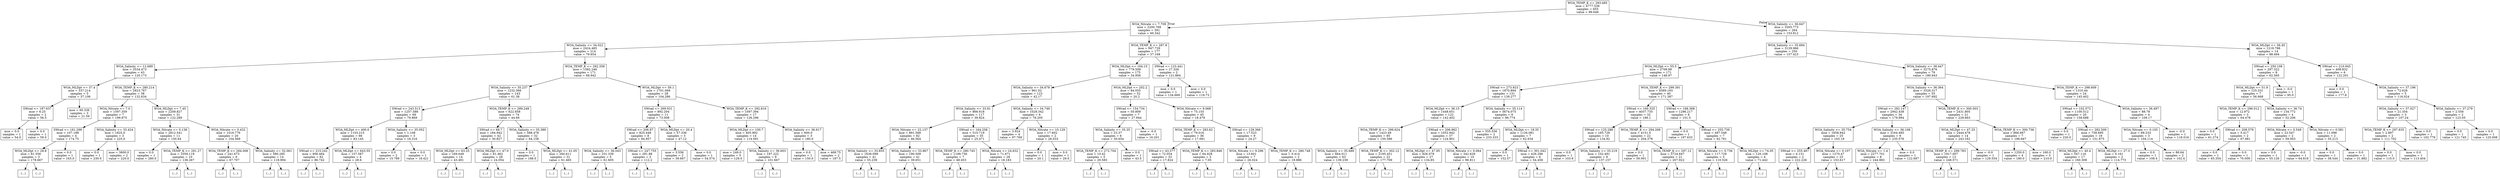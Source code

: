 digraph Tree {
node [shape=box] ;
0 [label="WOA_TEMP_K <= 293.485\nmse = 4777.536\nsamples = 655\nvalue = 99.646"] ;
1 [label="WOA_Nitrate <= 7.709\nmse = 2200.769\nsamples = 391\nvalue = 60.342"] ;
0 -> 1 [labeldistance=2.5, labelangle=45, headlabel="True"] ;
2 [label="WOA_Salinity <= 34.022\nmse = 2424.485\nsamples = 214\nvalue = 79.654"] ;
1 -> 2 ;
3 [label="WOA_Salinity <= 12.689\nmse = 3534.473\nsamples = 43\nvalue = 120.173"] ;
2 -> 3 ;
4 [label="WOA_MLDpt <= 37.4\nmse = 337.214\nsamples = 5\nvalue = 37.106"] ;
3 -> 4 ;
5 [label="SWrad <= 187.637\nmse = 6.25\nsamples = 2\nvalue = 56.5"] ;
4 -> 5 ;
6 [label="mse = 0.0\nsamples = 1\nvalue = 54.0"] ;
5 -> 6 ;
7 [label="mse = 0.0\nsamples = 1\nvalue = 59.0"] ;
5 -> 7 ;
8 [label="mse = 60.336\nsamples = 3\nvalue = 21.59"] ;
4 -> 8 ;
9 [label="WOA_TEMP_K <= 280.214\nmse = 2823.767\nsamples = 38\nvalue = 132.634"] ;
3 -> 9 ;
10 [label="WOA_Nitrate <= 7.0\nmse = 1597.359\nsamples = 7\nvalue = 199.875"] ;
9 -> 10 ;
11 [label="SWrad <= 161.299\nmse = 107.188\nsamples = 4\nvalue = 174.75"] ;
10 -> 11 ;
12 [label="WOA_MLDpt <= 28.8\nmse = 81.556\nsamples = 3\nvalue = 178.667"] ;
11 -> 12 ;
13 [label="(...)"] ;
12 -> 13 ;
14 [label="(...)"] ;
12 -> 14 ;
15 [label="mse = 0.0\nsamples = 1\nvalue = 163.0"] ;
11 -> 15 ;
16 [label="WOA_Salinity <= 33.424\nmse = 1825.0\nsamples = 3\nvalue = 225.0"] ;
10 -> 16 ;
17 [label="mse = 0.0\nsamples = 1\nvalue = 230.0"] ;
16 -> 17 ;
18 [label="mse = 3600.0\nsamples = 2\nvalue = 220.0"] ;
16 -> 18 ;
19 [label="WOA_MLDpt <= 7.45\nmse = 2209.827\nsamples = 31\nvalue = 122.289"] ;
9 -> 19 ;
20 [label="WOA_Nitrate <= 0.138\nmse = 2812.541\nsamples = 11\nvalue = 150.64"] ;
19 -> 20 ;
21 [label="mse = 0.0\nsamples = 1\nvalue = 280.0"] ;
20 -> 21 ;
22 [label="WOA_TEMP_K <= 291.27\nmse = 1059.119\nsamples = 10\nvalue = 136.267"] ;
20 -> 22 ;
23 [label="(...)"] ;
22 -> 23 ;
36 [label="(...)"] ;
22 -> 36 ;
39 [label="WOA_Nitrate <= 0.432\nmse = 1016.776\nsamples = 20\nvalue = 104.569"] ;
19 -> 39 ;
40 [label="WOA_TEMP_K <= 284.006\nmse = 241.673\nsamples = 6\nvalue = 67.707"] ;
39 -> 40 ;
41 [label="(...)"] ;
40 -> 41 ;
44 [label="(...)"] ;
40 -> 44 ;
51 [label="WOA_Salinity <= 32.061\nmse = 580.285\nsamples = 14\nvalue = 118.994"] ;
39 -> 51 ;
52 [label="(...)"] ;
51 -> 52 ;
55 [label="(...)"] ;
51 -> 55 ;
78 [label="WOA_TEMP_K <= 292.358\nmse = 1582.246\nsamples = 171\nvalue = 68.942"] ;
2 -> 78 ;
79 [label="WOA_Salinity <= 35.237\nmse = 1232.366\nsamples = 143\nvalue = 61.38"] ;
78 -> 79 ;
80 [label="SWrad <= 243.513\nmse = 1257.388\nsamples = 69\nvalue = 79.869"] ;
79 -> 80 ;
81 [label="WOA_MLDpt <= 400.0\nmse = 1103.215\nsamples = 66\nvalue = 83.145"] ;
80 -> 81 ;
82 [label="SWrad <= 215.242\nmse = 956.464\nsamples = 62\nvalue = 86.742"] ;
81 -> 82 ;
83 [label="(...)"] ;
82 -> 83 ;
172 [label="(...)"] ;
82 -> 172 ;
177 [label="WOA_MLDpt <= 643.55\nmse = 157.587\nsamples = 4\nvalue = 28.6"] ;
81 -> 177 ;
178 [label="(...)"] ;
177 -> 178 ;
179 [label="(...)"] ;
177 -> 179 ;
180 [label="WOA_Salinity <= 35.052\nmse = 1.108\nsamples = 3\nvalue = 16.316"] ;
80 -> 180 ;
181 [label="mse = 0.0\nsamples = 2\nvalue = 15.789"] ;
180 -> 181 ;
182 [label="mse = 0.0\nsamples = 1\nvalue = 18.421"] ;
180 -> 182 ;
183 [label="WOA_TEMP_K <= 289.248\nmse = 622.658\nsamples = 74\nvalue = 44.69"] ;
79 -> 183 ;
184 [label="SWrad <= 68.7\nmse = 184.942\nsamples = 42\nvalue = 30.827"] ;
183 -> 184 ;
185 [label="WOA_MLDpt <= 63.25\nmse = 169.649\nsamples = 14\nvalue = 43.491"] ;
184 -> 185 ;
186 [label="(...)"] ;
185 -> 186 ;
199 [label="(...)"] ;
185 -> 199 ;
208 [label="WOA_MLDpt <= 47.0\nmse = 61.462\nsamples = 28\nvalue = 24.054"] ;
184 -> 208 ;
209 [label="(...)"] ;
208 -> 209 ;
220 [label="(...)"] ;
208 -> 220 ;
227 [label="WOA_Salinity <= 35.389\nmse = 588.478\nsamples = 32\nvalue = 64.158"] ;
183 -> 227 ;
228 [label="mse = 0.0\nsamples = 1\nvalue = 188.0"] ;
227 -> 228 ;
229 [label="WOA_MLDpt <= 41.05\nmse = 260.611\nsamples = 31\nvalue = 61.465"] ;
227 -> 229 ;
230 [label="(...)"] ;
229 -> 230 ;
241 [label="(...)"] ;
229 -> 241 ;
276 [label="WOA_MLDpt <= 59.1\nmse = 1701.069\nsamples = 28\nvalue = 104.286"] ;
78 -> 276 ;
277 [label="SWrad <= 269.031\nmse = 892.204\nsamples = 11\nvalue = 73.008"] ;
276 -> 277 ;
278 [label="SWrad <= 206.87\nmse = 825.448\nsamples = 8\nvalue = 84.957"] ;
277 -> 278 ;
279 [label="WOA_Salinity <= 36.043\nmse = 101.339\nsamples = 5\nvalue = 61.605"] ;
278 -> 279 ;
280 [label="(...)"] ;
279 -> 280 ;
283 [label="(...)"] ;
279 -> 283 ;
288 [label="SWrad <= 247.755\nmse = 291.88\nsamples = 3\nvalue = 112.2"] ;
278 -> 288 ;
289 [label="(...)"] ;
288 -> 289 ;
292 [label="(...)"] ;
288 -> 292 ;
293 [label="WOA_MLDpt <= 20.4\nmse = 57.336\nsamples = 3\nvalue = 47.12"] ;
277 -> 293 ;
294 [label="mse = 3.556\nsamples = 2\nvalue = 39.667"] ;
293 -> 294 ;
295 [label="mse = 0.0\nsamples = 1\nvalue = 54.574"] ;
293 -> 295 ;
296 [label="WOA_TEMP_K <= 292.816\nmse = 1097.394\nsamples = 17\nvalue = 126.296"] ;
276 -> 296 ;
297 [label="WOA_MLDpt <= 100.7\nmse = 405.992\nsamples = 14\nvalue = 114.091"] ;
296 -> 297 ;
298 [label="mse = 249.0\nsamples = 5\nvalue = 129.0"] ;
297 -> 298 ;
299 [label="WOA_Salinity <= 36.603\nmse = 197.222\nsamples = 9\nvalue = 101.667"] ;
297 -> 299 ;
300 [label="(...)"] ;
299 -> 300 ;
301 [label="(...)"] ;
299 -> 301 ;
310 [label="WOA_Salinity <= 36.617\nmse = 600.0\nsamples = 3\nvalue = 180.0"] ;
296 -> 310 ;
311 [label="mse = 0.0\nsamples = 1\nvalue = 150.0"] ;
310 -> 311 ;
312 [label="mse = 468.75\nsamples = 2\nvalue = 187.5"] ;
310 -> 312 ;
313 [label="WOA_TEMP_K <= 287.9\nmse = 947.729\nsamples = 177\nvalue = 37.168"] ;
1 -> 313 ;
314 [label="WOA_MLDpt <= 164.15\nmse = 779.509\nsamples = 175\nvalue = 34.956"] ;
313 -> 314 ;
315 [label="WOA_Salinity <= 34.678\nmse = 961.02\nsamples = 123\nvalue = 42.17"] ;
314 -> 315 ;
316 [label="WOA_Salinity <= 33.91\nmse = 866.618\nsamples = 117\nvalue = 39.824"] ;
315 -> 316 ;
317 [label="WOA_Nitrate <= 22.137\nmse = 891.568\nsamples = 82\nvalue = 46.564"] ;
316 -> 317 ;
318 [label="WOA_Salinity <= 33.855\nmse = 1636.099\nsamples = 41\nvalue = 55.239"] ;
317 -> 318 ;
319 [label="(...)"] ;
318 -> 319 ;
354 [label="(...)"] ;
318 -> 354 ;
357 [label="WOA_Salinity <= 33.867\nmse = 190.509\nsamples = 41\nvalue = 39.651"] ;
317 -> 357 ;
358 [label="(...)"] ;
357 -> 358 ;
411 [label="(...)"] ;
357 -> 411 ;
420 [label="SWrad <= 164.258\nmse = 510.719\nsamples = 35\nvalue = 25.471"] ;
316 -> 420 ;
421 [label="WOA_TEMP_K <= 280.745\nmse = 1199.736\nsamples = 7\nvalue = 48.453"] ;
420 -> 421 ;
422 [label="(...)"] ;
421 -> 422 ;
433 [label="(...)"] ;
421 -> 433 ;
434 [label="WOA_Nitrate <= 24.632\nmse = 71.671\nsamples = 28\nvalue = 18.183"] ;
420 -> 434 ;
435 [label="(...)"] ;
434 -> 435 ;
484 [label="(...)"] ;
434 -> 484 ;
485 [label="WOA_Salinity <= 34.749\nmse = 1028.342\nsamples = 6\nvalue = 78.205"] ;
315 -> 485 ;
486 [label="mse = 3.924\nsamples = 4\nvalue = 97.769"] ;
485 -> 486 ;
487 [label="WOA_Nitrate <= 10.129\nmse = 17.602\nsamples = 2\nvalue = 26.033"] ;
485 -> 487 ;
488 [label="mse = 0.0\nsamples = 1\nvalue = 20.1"] ;
487 -> 488 ;
489 [label="mse = 0.0\nsamples = 1\nvalue = 29.0"] ;
487 -> 489 ;
490 [label="WOA_MLDpt <= 202.2\nmse = 84.055\nsamples = 52\nvalue = 20.2"] ;
314 -> 490 ;
491 [label="SWrad <= 154.734\nmse = 50.809\nsamples = 7\nvalue = 27.944"] ;
490 -> 491 ;
492 [label="WOA_Salinity <= 35.35\nmse = 23.37\nsamples = 6\nvalue = 30.654"] ;
491 -> 492 ;
493 [label="WOA_TEMP_K <= 272.704\nmse = 10.42\nsamples = 5\nvalue = 29.583"] ;
492 -> 493 ;
494 [label="(...)"] ;
493 -> 494 ;
495 [label="(...)"] ;
493 -> 495 ;
502 [label="mse = 0.0\nsamples = 1\nvalue = 43.5"] ;
492 -> 502 ;
503 [label="mse = -0.0\nsamples = 1\nvalue = 16.201"] ;
491 -> 503 ;
504 [label="WOA_Nitrate <= 9.068\nmse = 75.155\nsamples = 45\nvalue = 18.479"] ;
490 -> 504 ;
505 [label="WOA_TEMP_K <= 283.62\nmse = 79.016\nsamples = 36\nvalue = 17.081"] ;
504 -> 505 ;
506 [label="SWrad <= 43.377\nmse = 72.054\nsamples = 33\nvalue = 17.824"] ;
505 -> 506 ;
507 [label="(...)"] ;
506 -> 507 ;
520 [label="(...)"] ;
506 -> 520 ;
521 [label="WOA_TEMP_K <= 283.846\nmse = 64.928\nsamples = 3\nvalue = 7.05"] ;
505 -> 521 ;
522 [label="(...)"] ;
521 -> 522 ;
525 [label="(...)"] ;
521 -> 525 ;
526 [label="SWrad <= 129.366\nmse = 17.523\nsamples = 9\nvalue = 24.27"] ;
504 -> 526 ;
527 [label="WOA_Nitrate <= 9.296\nmse = 13.601\nsamples = 7\nvalue = 26.024"] ;
526 -> 527 ;
528 [label="(...)"] ;
527 -> 528 ;
529 [label="(...)"] ;
527 -> 529 ;
538 [label="WOA_TEMP_K <= 280.748\nmse = 0.414\nsamples = 2\nvalue = 19.886"] ;
526 -> 538 ;
539 [label="(...)"] ;
538 -> 539 ;
540 [label="(...)"] ;
538 -> 540 ;
541 [label="SWrad <= 123.441\nmse = 27.326\nsamples = 2\nvalue = 121.864"] ;
313 -> 541 ;
542 [label="mse = 0.0\nsamples = 1\nvalue = 134.669"] ;
541 -> 542 ;
543 [label="mse = 0.0\nsamples = 1\nvalue = 119.73"] ;
541 -> 543 ;
544 [label="WOA_Salinity <= 36.647\nmse = 3265.773\nsamples = 264\nvalue = 153.812"] ;
0 -> 544 [labeldistance=2.5, labelangle=-45, headlabel="False"] ;
545 [label="WOA_Salinity <= 35.694\nmse = 3129.966\nsamples = 250\nvalue = 157.423"] ;
544 -> 545 ;
546 [label="WOA_MLDpt <= 55.5\nmse = 2709.99\nsamples = 171\nvalue = 146.97"] ;
545 -> 546 ;
547 [label="SWrad <= 273.923\nmse = 1870.894\nsamples = 131\nvalue = 139.277"] ;
546 -> 547 ;
548 [label="WOA_MLDpt <= 36.15\nmse = 1448.651\nsamples = 122\nvalue = 142.402"] ;
547 -> 548 ;
549 [label="WOA_TEMP_K <= 299.624\nmse = 1423.49\nsamples = 85\nvalue = 150.586"] ;
548 -> 549 ;
550 [label="WOA_Salinity <= 35.689\nmse = 664.011\nsamples = 63\nvalue = 139.239"] ;
549 -> 550 ;
551 [label="(...)"] ;
550 -> 551 ;
648 [label="(...)"] ;
550 -> 648 ;
649 [label="WOA_TEMP_K <= 302.12\nmse = 2195.451\nsamples = 22\nvalue = 177.709"] ;
549 -> 649 ;
650 [label="(...)"] ;
649 -> 650 ;
685 [label="(...)"] ;
649 -> 685 ;
690 [label="SWrad <= 206.962\nmse = 1052.942\nsamples = 37\nvalue = 124.901"] ;
548 -> 690 ;
691 [label="WOA_MLDpt <= 47.95\nmse = 926.079\nsamples = 27\nvalue = 134.85"] ;
690 -> 691 ;
692 [label="(...)"] ;
691 -> 692 ;
713 [label="(...)"] ;
691 -> 713 ;
728 [label="WOA_Nitrate <= 0.064\nmse = 342.629\nsamples = 10\nvalue = 96.811"] ;
690 -> 728 ;
729 [label="(...)"] ;
728 -> 729 ;
738 [label="(...)"] ;
728 -> 738 ;
747 [label="WOA_Salinity <= 35.114\nmse = 5674.075\nsamples = 9\nvalue = 96.774"] ;
547 -> 747 ;
748 [label="mse = 555.556\nsamples = 2\nvalue = 233.333"] ;
747 -> 748 ;
749 [label="WOA_MLDpt <= 18.35\nmse = 1126.081\nsamples = 7\nvalue = 62.634"] ;
747 -> 749 ;
750 [label="mse = 0.0\nsamples = 1\nvalue = 152.57"] ;
749 -> 750 ;
751 [label="SWrad <= 301.042\nmse = 426.296\nsamples = 6\nvalue = 54.458"] ;
749 -> 751 ;
752 [label="(...)"] ;
751 -> 752 ;
759 [label="(...)"] ;
751 -> 759 ;
762 [label="WOA_TEMP_K <= 299.391\nmse = 4589.193\nsamples = 40\nvalue = 171.387"] ;
546 -> 762 ;
763 [label="SWrad <= 160.325\nmse = 4037.735\nsamples = 32\nvalue = 186.1"] ;
762 -> 763 ;
764 [label="SWrad <= 125.288\nmse = 165.726\nsamples = 10\nvalue = 134.92"] ;
763 -> 764 ;
765 [label="mse = 0.0\nsamples = 1\nvalue = 103.6"] ;
764 -> 765 ;
766 [label="WOA_Salinity <= 35.219\nmse = 102.491\nsamples = 9\nvalue = 137.157"] ;
764 -> 766 ;
767 [label="(...)"] ;
766 -> 767 ;
774 [label="(...)"] ;
766 -> 774 ;
775 [label="WOA_TEMP_K <= 294.269\nmse = 4151.0\nsamples = 22\nvalue = 204.378"] ;
763 -> 775 ;
776 [label="mse = 0.0\nsamples = 1\nvalue = 59.091"] ;
775 -> 776 ;
777 [label="WOA_TEMP_K <= 297.12\nmse = 3724.847\nsamples = 21\nvalue = 207.922"] ;
775 -> 777 ;
778 [label="(...)"] ;
777 -> 778 ;
783 [label="(...)"] ;
777 -> 783 ;
792 [label="SWrad <= 168.368\nmse = 1296.217\nsamples = 8\nvalue = 101.5"] ;
762 -> 792 ;
793 [label="mse = 0.0\nsamples = 1\nvalue = 197.633"] ;
792 -> 793 ;
794 [label="SWrad <= 255.739\nmse = 497.548\nsamples = 7\nvalue = 92.761"] ;
792 -> 794 ;
795 [label="WOA_Nitrate <= 0.736\nmse = 117.729\nsamples = 3\nvalue = 110.526"] ;
794 -> 795 ;
796 [label="(...)"] ;
795 -> 796 ;
799 [label="(...)"] ;
795 -> 799 ;
800 [label="WOA_MLDpt <= 74.05\nmse = 120.108\nsamples = 4\nvalue = 71.442"] ;
794 -> 800 ;
801 [label="(...)"] ;
800 -> 801 ;
802 [label="(...)"] ;
800 -> 802 ;
805 [label="WOA_Salinity <= 36.447\nmse = 3275.876\nsamples = 79\nvalue = 180.943"] ;
545 -> 805 ;
806 [label="WOA_Salinity <= 36.364\nmse = 3326.317\nsamples = 55\nvalue = 197.692"] ;
805 -> 806 ;
807 [label="SWrad <= 282.147\nmse = 2942.438\nsamples = 34\nvalue = 179.994"] ;
806 -> 807 ;
808 [label="WOA_Salinity <= 35.754\nmse = 1658.942\nsamples = 25\nvalue = 163.19"] ;
807 -> 808 ;
809 [label="SWrad <= 255.467\nmse = 4.131\nsamples = 2\nvalue = 222.226"] ;
808 -> 809 ;
810 [label="(...)"] ;
809 -> 810 ;
811 [label="(...)"] ;
809 -> 811 ;
812 [label="WOA_Nitrate <= 0.107\nmse = 1270.47\nsamples = 23\nvalue = 153.617"] ;
808 -> 812 ;
813 [label="(...)"] ;
812 -> 813 ;
824 [label="(...)"] ;
812 -> 824 ;
837 [label="WOA_Salinity <= 36.108\nmse = 3164.485\nsamples = 9\nvalue = 235.576"] ;
807 -> 837 ;
838 [label="WOA_Nitrate <= 1.4\nmse = 2277.701\nsamples = 8\nvalue = 244.983"] ;
837 -> 838 ;
839 [label="(...)"] ;
838 -> 839 ;
848 [label="(...)"] ;
838 -> 848 ;
851 [label="mse = 0.0\nsamples = 1\nvalue = 122.687"] ;
837 -> 851 ;
852 [label="WOA_TEMP_K <= 300.503\nmse = 2431.805\nsamples = 21\nvalue = 229.663"] ;
806 -> 852 ;
853 [label="WOA_MLDpt <= 47.25\nmse = 2444.478\nsamples = 14\nvalue = 243.162"] ;
852 -> 853 ;
854 [label="WOA_TEMP_K <= 299.783\nmse = 1917.007\nsamples = 13\nvalue = 248.571"] ;
853 -> 854 ;
855 [label="(...)"] ;
854 -> 855 ;
860 [label="(...)"] ;
854 -> 860 ;
865 [label="mse = -0.0\nsamples = 1\nvalue = 129.554"] ;
853 -> 865 ;
866 [label="WOA_TEMP_K <= 300.736\nmse = 866.667\nsamples = 7\nvalue = 196.667"] ;
852 -> 866 ;
867 [label="mse = 1250.0\nsamples = 4\nvalue = 180.0"] ;
866 -> 867 ;
868 [label="mse = 160.0\nsamples = 3\nvalue = 210.0"] ;
866 -> 868 ;
869 [label="WOA_TEMP_K <= 298.609\nmse = 1310.44\nsamples = 24\nvalue = 145.402"] ;
805 -> 869 ;
870 [label="SWrad <= 102.572\nmse = 1100.512\nsamples = 20\nvalue = 158.688"] ;
869 -> 870 ;
871 [label="mse = 0.0\nsamples = 1\nvalue = 220.0"] ;
870 -> 871 ;
872 [label="SWrad <= 282.509\nmse = 758.695\nsamples = 19\nvalue = 151.875"] ;
870 -> 872 ;
873 [label="WOA_MLDpt <= 40.4\nmse = 547.116\nsamples = 17\nvalue = 160.308"] ;
872 -> 873 ;
874 [label="(...)"] ;
873 -> 874 ;
881 [label="(...)"] ;
873 -> 881 ;
892 [label="WOA_MLDpt <= 27.3\nmse = 0.161\nsamples = 2\nvalue = 114.773"] ;
872 -> 892 ;
893 [label="(...)"] ;
892 -> 893 ;
894 [label="(...)"] ;
892 -> 894 ;
895 [label="WOA_Salinity <= 36.497\nmse = 88.78\nsamples = 4\nvalue = 109.17"] ;
869 -> 895 ;
896 [label="WOA_Nitrate <= 0.105\nmse = 69.233\nsamples = 3\nvalue = 104.114"] ;
895 -> 896 ;
897 [label="mse = 0.0\nsamples = 1\nvalue = 108.4"] ;
896 -> 897 ;
898 [label="mse = 86.64\nsamples = 2\nvalue = 102.4"] ;
896 -> 898 ;
899 [label="mse = -0.0\nsamples = 1\nvalue = 118.016"] ;
895 -> 899 ;
900 [label="WOA_MLDpt <= 56.45\nmse = 1219.788\nsamples = 14\nvalue = 88.494"] ;
544 -> 900 ;
901 [label="SWrad <= 250.108\nmse = 297.322\nsamples = 8\nvalue = 62.565"] ;
900 -> 901 ;
902 [label="WOA_MLDpt <= 51.9\nmse = 125.331\nsamples = 7\nvalue = 56.668"] ;
901 -> 902 ;
903 [label="WOA_TEMP_K <= 296.012\nmse = 12.972\nsamples = 3\nvalue = 64.478"] ;
902 -> 903 ;
904 [label="mse = 0.0\nsamples = 1\nvalue = 61.274"] ;
903 -> 904 ;
905 [label="SWrad <= 208.579\nmse = 5.417\nsamples = 2\nvalue = 67.681"] ;
903 -> 905 ;
906 [label="mse = 0.0\nsamples = 1\nvalue = 65.354"] ;
905 -> 906 ;
907 [label="mse = 0.0\nsamples = 1\nvalue = 70.009"] ;
905 -> 907 ;
908 [label="WOA_Salinity <= 36.74\nmse = 134.772\nsamples = 4\nvalue = 52.206"] ;
902 -> 908 ;
909 [label="WOA_Nitrate <= 0.549\nmse = 22.547\nsamples = 2\nvalue = 59.003"] ;
908 -> 909 ;
910 [label="mse = 0.0\nsamples = 1\nvalue = 55.126"] ;
909 -> 910 ;
911 [label="mse = -0.0\nsamples = 1\nvalue = 64.818"] ;
909 -> 911 ;
912 [label="WOA_Nitrate <= 0.581\nmse = 11.096\nsamples = 2\nvalue = 35.213"] ;
908 -> 912 ;
913 [label="mse = 0.0\nsamples = 1\nvalue = 38.544"] ;
912 -> 913 ;
914 [label="mse = 0.0\nsamples = 1\nvalue = 31.882"] ;
912 -> 914 ;
915 [label="mse = -0.0\nsamples = 1\nvalue = 95.0"] ;
901 -> 915 ;
916 [label="SWrad <= 210.945\nmse = 408.832\nsamples = 6\nvalue = 122.201"] ;
900 -> 916 ;
917 [label="mse = 0.0\nsamples = 1\nvalue = 177.8"] ;
916 -> 917 ;
918 [label="WOA_Salinity <= 37.196\nmse = 72.626\nsamples = 5\nvalue = 116.024"] ;
916 -> 918 ;
919 [label="WOA_Salinity <= 37.027\nmse = 21.354\nsamples = 3\nvalue = 107.24"] ;
918 -> 919 ;
920 [label="WOA_TEMP_K <= 297.835\nmse = 2.897\nsamples = 2\nvalue = 111.702"] ;
919 -> 920 ;
921 [label="mse = 0.0\nsamples = 1\nvalue = 110.0"] ;
920 -> 921 ;
922 [label="mse = 0.0\nsamples = 1\nvalue = 113.404"] ;
920 -> 922 ;
923 [label="mse = 0.0\nsamples = 1\nvalue = 102.779"] ;
919 -> 923 ;
924 [label="WOA_Salinity <= 37.279\nmse = 2.556\nsamples = 2\nvalue = 123.05"] ;
918 -> 924 ;
925 [label="mse = 0.0\nsamples = 1\nvalue = 121.745"] ;
924 -> 925 ;
926 [label="mse = 0.0\nsamples = 1\nvalue = 125.008"] ;
924 -> 926 ;
}